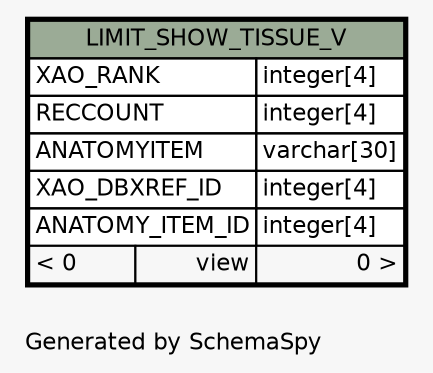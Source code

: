 // dot 2.38.0 on Windows 10 10.0
// SchemaSpy rev Unknown
digraph "oneDegreeRelationshipsDiagram" {
  graph [
    rankdir="RL"
    bgcolor="#f7f7f7"
    label="\nGenerated by SchemaSpy"
    labeljust="l"
    nodesep="0.18"
    ranksep="0.46"
    fontname="Helvetica"
    fontsize="11"
  ];
  node [
    fontname="Helvetica"
    fontsize="11"
    shape="plaintext"
  ];
  edge [
    arrowsize="0.8"
  ];
  "LIMIT_SHOW_TISSUE_V" [
    label=<
    <TABLE BORDER="2" CELLBORDER="1" CELLSPACING="0" BGCOLOR="#ffffff">
      <TR><TD COLSPAN="3" BGCOLOR="#9bab96" ALIGN="CENTER">LIMIT_SHOW_TISSUE_V</TD></TR>
      <TR><TD PORT="XAO_RANK" COLSPAN="2" ALIGN="LEFT">XAO_RANK</TD><TD PORT="XAO_RANK.type" ALIGN="LEFT">integer[4]</TD></TR>
      <TR><TD PORT="RECCOUNT" COLSPAN="2" ALIGN="LEFT">RECCOUNT</TD><TD PORT="RECCOUNT.type" ALIGN="LEFT">integer[4]</TD></TR>
      <TR><TD PORT="ANATOMYITEM" COLSPAN="2" ALIGN="LEFT">ANATOMYITEM</TD><TD PORT="ANATOMYITEM.type" ALIGN="LEFT">varchar[30]</TD></TR>
      <TR><TD PORT="XAO_DBXREF_ID" COLSPAN="2" ALIGN="LEFT">XAO_DBXREF_ID</TD><TD PORT="XAO_DBXREF_ID.type" ALIGN="LEFT">integer[4]</TD></TR>
      <TR><TD PORT="ANATOMY_ITEM_ID" COLSPAN="2" ALIGN="LEFT">ANATOMY_ITEM_ID</TD><TD PORT="ANATOMY_ITEM_ID.type" ALIGN="LEFT">integer[4]</TD></TR>
      <TR><TD ALIGN="LEFT" BGCOLOR="#f7f7f7">&lt; 0</TD><TD ALIGN="RIGHT" BGCOLOR="#f7f7f7">view</TD><TD ALIGN="RIGHT" BGCOLOR="#f7f7f7">0 &gt;</TD></TR>
    </TABLE>>
    URL="LIMIT_SHOW_TISSUE_V.html"
    tooltip="LIMIT_SHOW_TISSUE_V"
  ];
}
